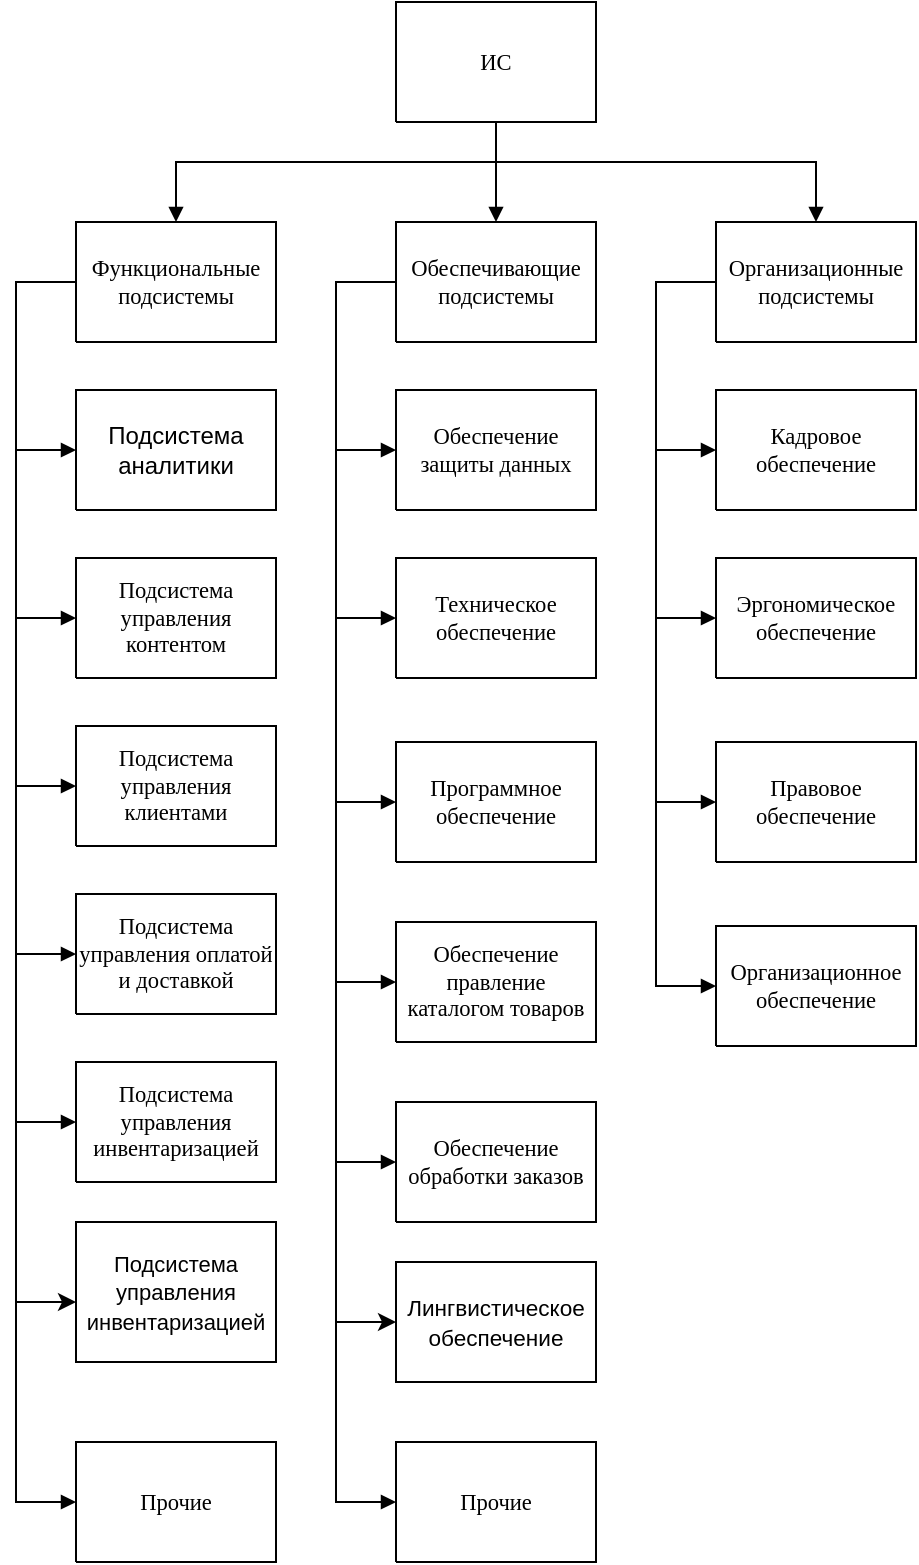 <mxfile version="21.0.6" type="github"><diagram name="Страница-1" id="Xyw4QONbzIrbsGCiOnHV"><mxGraphModel dx="835" dy="481" grid="1" gridSize="10" guides="1" tooltips="1" connect="1" arrows="1" fold="1" page="1" pageScale="1" pageWidth="827" pageHeight="1169" math="0" shadow="0"><root><mxCell id="0"/><mxCell id="1" parent="0"/><UserObject label="&lt;div style=&quot;font-size: 1px&quot;&gt;&lt;font style=&quot;font-size:11.29px;font-family:Calibri;color:#000000;direction:ltr;letter-spacing:0px;line-height:120%;opacity:1&quot;&gt;ИС&lt;br/&gt;&lt;/font&gt;&lt;/div&gt;" tags="Блок-схема" id="jidjJ0nXXrypbSyFkp_h-1"><mxCell style="verticalAlign=middle;align=center;vsdxID=1;fillColor=#ffffff;gradientColor=none;shape=stencil(nZBLDoAgDERP0z3SIyjew0SURgSD+Lu9kMZoXLhwN9O+tukAlrNpJg1SzDH4QW/URgNYgZTkjA4UkwJUgGXng+6DX1zLfmoymdXo17xh5zmRJ6Q42BWCfc2oJfdAr+Yv+AP9Cb7OJ3H/2JG1HNGz/84klThPVCc=);strokeColor=#000000;spacingTop=-1;spacingBottom=-1;spacingLeft=-1;spacingRight=-1;points=[[0,0.5,0],[1,0.5,0],[0.5,1,0],[0.5,0,0]];labelBackgroundColor=none;rounded=0;html=1;whiteSpace=wrap;" parent="1" vertex="1"><mxGeometry x="300" y="200" width="100" height="60" as="geometry"/></mxCell></UserObject><UserObject label="&lt;div style=&quot;font-size: 1px&quot;&gt;&lt;font style=&quot;font-size:11.29px;font-family:Calibri;color:#000000;direction:ltr;letter-spacing:0px;line-height:120%;opacity:1&quot;&gt;Функциональные подсистемы&lt;br/&gt;&lt;/font&gt;&lt;/div&gt;" tags="Блок-схема" id="jidjJ0nXXrypbSyFkp_h-2"><mxCell style="verticalAlign=middle;align=center;vsdxID=2;fillColor=#ffffff;gradientColor=none;shape=stencil(nZBLDoAgDERP0z3SIyjew0SURgSD+Lu9kMZoXLhwN9O+tukAlrNpJg1SzDH4QW/URgNYgZTkjA4UkwJUgGXng+6DX1zLfmoymdXo17xh5zmRJ6Q42BWCfc2oJfdAr+Yv+AP9Cb7OJ3H/2JG1HNGz/84klThPVCc=);strokeColor=#000000;spacingTop=-1;spacingBottom=-1;spacingLeft=-1;spacingRight=-1;points=[[0,0.5,0],[1,0.5,0],[0.5,1,0],[0.5,0,0]];labelBackgroundColor=none;rounded=0;html=1;whiteSpace=wrap;" parent="1" vertex="1"><mxGeometry x="140" y="310" width="100" height="60" as="geometry"/></mxCell></UserObject><UserObject label="&lt;div style=&quot;&quot;&gt;Подсистема аналитики&lt;br&gt;&lt;/div&gt;" tags="Блок-схема" id="jidjJ0nXXrypbSyFkp_h-3"><mxCell style="verticalAlign=middle;align=center;vsdxID=3;fillColor=#ffffff;gradientColor=none;shape=stencil(nZBLDoAgDERP0z3SIyjew0SURgSD+Lu9kMZoXLhwN9O+tukAlrNpJg1SzDH4QW/URgNYgZTkjA4UkwJUgGXng+6DX1zLfmoymdXo17xh5zmRJ6Q42BWCfc2oJfdAr+Yv+AP9Cb7OJ3H/2JG1HNGz/84klThPVCc=);strokeColor=#000000;spacingTop=-1;spacingBottom=-1;spacingLeft=-1;spacingRight=-1;points=[[0,0.5,0],[1,0.5,0],[0.5,1,0],[0.5,0,0]];labelBackgroundColor=none;rounded=0;html=1;whiteSpace=wrap;" parent="1" vertex="1"><mxGeometry x="140" y="394" width="100" height="60" as="geometry"/></mxCell></UserObject><UserObject label="&lt;div style=&quot;font-size: 1px&quot;&gt;&lt;font style=&quot;font-size:11.29px;font-family:Calibri;color:#000000;direction:ltr;letter-spacing:0px;line-height:120%;opacity:1&quot;&gt;Подсистема управления контентом&lt;br&gt;&lt;/font&gt;&lt;/div&gt;" tags="Блок-схема" id="jidjJ0nXXrypbSyFkp_h-4"><mxCell style="verticalAlign=middle;align=center;vsdxID=4;fillColor=#ffffff;gradientColor=none;shape=stencil(nZBLDoAgDERP0z3SIyjew0SURgSD+Lu9kMZoXLhwN9O+tukAlrNpJg1SzDH4QW/URgNYgZTkjA4UkwJUgGXng+6DX1zLfmoymdXo17xh5zmRJ6Q42BWCfc2oJfdAr+Yv+AP9Cb7OJ3H/2JG1HNGz/84klThPVCc=);strokeColor=#000000;spacingTop=-1;spacingBottom=-1;spacingLeft=-1;spacingRight=-1;points=[[0,0.5,0],[1,0.5,0],[0.5,1,0],[0.5,0,0]];labelBackgroundColor=none;rounded=0;html=1;whiteSpace=wrap;" parent="1" vertex="1"><mxGeometry x="140" y="478" width="100" height="60" as="geometry"/></mxCell></UserObject><UserObject label="&lt;div style=&quot;font-size: 1px&quot;&gt;&lt;font style=&quot;font-size:11.29px;font-family:Calibri;color:#000000;direction:ltr;letter-spacing:0px;line-height:120%;opacity:1&quot;&gt;Подсистема управления клиентами&lt;br&gt;&lt;/font&gt;&lt;/div&gt;" tags="Блок-схема" id="jidjJ0nXXrypbSyFkp_h-5"><mxCell style="verticalAlign=middle;align=center;vsdxID=5;fillColor=#ffffff;gradientColor=none;shape=stencil(nZBLDoAgDERP0z3SIyjew0SURgSD+Lu9kMZoXLhwN9O+tukAlrNpJg1SzDH4QW/URgNYgZTkjA4UkwJUgGXng+6DX1zLfmoymdXo17xh5zmRJ6Q42BWCfc2oJfdAr+Yv+AP9Cb7OJ3H/2JG1HNGz/84klThPVCc=);strokeColor=#000000;spacingTop=-1;spacingBottom=-1;spacingLeft=-1;spacingRight=-1;points=[[0,0.5,0],[1,0.5,0],[0.5,1,0],[0.5,0,0]];labelBackgroundColor=none;rounded=0;html=1;whiteSpace=wrap;" parent="1" vertex="1"><mxGeometry x="140" y="562" width="100" height="60" as="geometry"/></mxCell></UserObject><UserObject label="&lt;div style=&quot;font-size: 1px&quot;&gt;&lt;font style=&quot;font-size:11.29px;font-family:Calibri;color:#000000;direction:ltr;letter-spacing:0px;line-height:120%;opacity:1&quot;&gt;Подсистема управления оплатой и доставкой&lt;br&gt;&lt;/font&gt;&lt;/div&gt;" tags="Блок-схема" id="jidjJ0nXXrypbSyFkp_h-6"><mxCell style="verticalAlign=middle;align=center;vsdxID=6;fillColor=#ffffff;gradientColor=none;shape=stencil(nZBLDoAgDERP0z3SIyjew0SURgSD+Lu9kMZoXLhwN9O+tukAlrNpJg1SzDH4QW/URgNYgZTkjA4UkwJUgGXng+6DX1zLfmoymdXo17xh5zmRJ6Q42BWCfc2oJfdAr+Yv+AP9Cb7OJ3H/2JG1HNGz/84klThPVCc=);strokeColor=#000000;spacingTop=-1;spacingBottom=-1;spacingLeft=-1;spacingRight=-1;points=[[0,0.5,0],[1,0.5,0],[0.5,1,0],[0.5,0,0]];labelBackgroundColor=none;rounded=0;html=1;whiteSpace=wrap;" parent="1" vertex="1"><mxGeometry x="140" y="646" width="100" height="60" as="geometry"/></mxCell></UserObject><UserObject label="&lt;div style=&quot;font-size: 1px&quot;&gt;&lt;font style=&quot;font-size:11.29px;font-family:Calibri;color:#000000;direction:ltr;letter-spacing:0px;line-height:120%;opacity:1&quot;&gt;Подсистема управления инвентаризацией&lt;br&gt;&lt;/font&gt;&lt;/div&gt;" tags="Блок-схема" id="jidjJ0nXXrypbSyFkp_h-7"><mxCell style="verticalAlign=middle;align=center;vsdxID=7;fillColor=#ffffff;gradientColor=none;shape=stencil(nZBLDoAgDERP0z3SIyjew0SURgSD+Lu9kMZoXLhwN9O+tukAlrNpJg1SzDH4QW/URgNYgZTkjA4UkwJUgGXng+6DX1zLfmoymdXo17xh5zmRJ6Q42BWCfc2oJfdAr+Yv+AP9Cb7OJ3H/2JG1HNGz/84klThPVCc=);strokeColor=#000000;spacingTop=-1;spacingBottom=-1;spacingLeft=-1;spacingRight=-1;points=[[0,0.5,0],[1,0.5,0],[0.5,1,0],[0.5,0,0]];labelBackgroundColor=none;rounded=0;html=1;whiteSpace=wrap;" parent="1" vertex="1"><mxGeometry x="140" y="730" width="100" height="60" as="geometry"/></mxCell></UserObject><UserObject label="&lt;div style=&quot;font-size: 1px&quot;&gt;&lt;font style=&quot;font-size:11.29px;font-family:Calibri;color:#000000;direction:ltr;letter-spacing:0px;line-height:120%;opacity:1&quot;&gt;Прочие&lt;br/&gt;&lt;/font&gt;&lt;/div&gt;" tags="Блок-схема" id="jidjJ0nXXrypbSyFkp_h-8"><mxCell style="verticalAlign=middle;align=center;vsdxID=8;fillColor=#ffffff;gradientColor=none;shape=stencil(nZBLDoAgDERP0z3SIyjew0SURgSD+Lu9kMZoXLhwN9O+tukAlrNpJg1SzDH4QW/URgNYgZTkjA4UkwJUgGXng+6DX1zLfmoymdXo17xh5zmRJ6Q42BWCfc2oJfdAr+Yv+AP9Cb7OJ3H/2JG1HNGz/84klThPVCc=);strokeColor=#000000;spacingTop=-1;spacingBottom=-1;spacingLeft=-1;spacingRight=-1;points=[[0,0.5,0],[1,0.5,0],[0.5,1,0],[0.5,0,0]];labelBackgroundColor=none;rounded=0;html=1;whiteSpace=wrap;" parent="1" vertex="1"><mxGeometry x="140" y="920" width="100" height="60" as="geometry"/></mxCell></UserObject><UserObject label="&lt;div style=&quot;font-size: 1px&quot;&gt;&lt;font style=&quot;font-size:11.29px;font-family:Calibri;color:#000000;direction:ltr;letter-spacing:0px;line-height:120%;opacity:1&quot;&gt;Обеспечивающие подсистемы&lt;br/&gt;&lt;/font&gt;&lt;/div&gt;" tags="Блок-схема" id="jidjJ0nXXrypbSyFkp_h-9"><mxCell style="verticalAlign=middle;align=center;vsdxID=9;fillColor=#ffffff;gradientColor=none;shape=stencil(nZBLDoAgDERP0z3SIyjew0SURgSD+Lu9kMZoXLhwN9O+tukAlrNpJg1SzDH4QW/URgNYgZTkjA4UkwJUgGXng+6DX1zLfmoymdXo17xh5zmRJ6Q42BWCfc2oJfdAr+Yv+AP9Cb7OJ3H/2JG1HNGz/84klThPVCc=);strokeColor=#000000;spacingTop=-1;spacingBottom=-1;spacingLeft=-1;spacingRight=-1;points=[[0,0.5,0],[1,0.5,0],[0.5,1,0],[0.5,0,0]];labelBackgroundColor=none;rounded=0;html=1;whiteSpace=wrap;" parent="1" vertex="1"><mxGeometry x="300" y="310" width="100" height="60" as="geometry"/></mxCell></UserObject><UserObject label="&lt;div style=&quot;font-size: 1px&quot;&gt;&lt;font style=&quot;font-size:11.29px;font-family:Calibri;color:#000000;direction:ltr;letter-spacing:0px;line-height:120%;opacity:1&quot;&gt;Обеспечение защиты данных&lt;br&gt;&lt;/font&gt;&lt;/div&gt;" tags="Блок-схема" id="jidjJ0nXXrypbSyFkp_h-10"><mxCell style="verticalAlign=middle;align=center;vsdxID=10;fillColor=#ffffff;gradientColor=none;shape=stencil(nZBLDoAgDERP0z3SIyjew0SURgSD+Lu9kMZoXLhwN9O+tukAlrNpJg1SzDH4QW/URgNYgZTkjA4UkwJUgGXng+6DX1zLfmoymdXo17xh5zmRJ6Q42BWCfc2oJfdAr+Yv+AP9Cb7OJ3H/2JG1HNGz/84klThPVCc=);strokeColor=#000000;spacingTop=-1;spacingBottom=-1;spacingLeft=-1;spacingRight=-1;points=[[0,0.5,0],[1,0.5,0],[0.5,1,0],[0.5,0,0]];labelBackgroundColor=none;rounded=0;html=1;whiteSpace=wrap;" parent="1" vertex="1"><mxGeometry x="300" y="394" width="100" height="60" as="geometry"/></mxCell></UserObject><UserObject label="&lt;div style=&quot;font-size: 1px&quot;&gt;&lt;font style=&quot;font-size:11.29px;font-family:Calibri;color:#000000;direction:ltr;letter-spacing:0px;line-height:120%;opacity:1&quot;&gt;Техническое обеспечение&lt;br/&gt;&lt;/font&gt;&lt;/div&gt;" tags="Блок-схема" id="jidjJ0nXXrypbSyFkp_h-11"><mxCell style="verticalAlign=middle;align=center;vsdxID=11;fillColor=#ffffff;gradientColor=none;shape=stencil(nZBLDoAgDERP0z3SIyjew0SURgSD+Lu9kMZoXLhwN9O+tukAlrNpJg1SzDH4QW/URgNYgZTkjA4UkwJUgGXng+6DX1zLfmoymdXo17xh5zmRJ6Q42BWCfc2oJfdAr+Yv+AP9Cb7OJ3H/2JG1HNGz/84klThPVCc=);strokeColor=#000000;spacingTop=-1;spacingBottom=-1;spacingLeft=-1;spacingRight=-1;points=[[0,0.5,0],[1,0.5,0],[0.5,1,0],[0.5,0,0]];labelBackgroundColor=none;rounded=0;html=1;whiteSpace=wrap;" parent="1" vertex="1"><mxGeometry x="300" y="478" width="100" height="60" as="geometry"/></mxCell></UserObject><UserObject label="&lt;div style=&quot;font-size: 1px&quot;&gt;&lt;font style=&quot;font-size:11.29px;font-family:Calibri;color:#000000;direction:ltr;letter-spacing:0px;line-height:120%;opacity:1&quot;&gt;Программное обеспечение&lt;br/&gt;&lt;/font&gt;&lt;/div&gt;" tags="Блок-схема" id="jidjJ0nXXrypbSyFkp_h-12"><mxCell style="verticalAlign=middle;align=center;vsdxID=12;fillColor=#ffffff;gradientColor=none;shape=stencil(nZBLDoAgDERP0z3SIyjew0SURgSD+Lu9kMZoXLhwN9O+tukAlrNpJg1SzDH4QW/URgNYgZTkjA4UkwJUgGXng+6DX1zLfmoymdXo17xh5zmRJ6Q42BWCfc2oJfdAr+Yv+AP9Cb7OJ3H/2JG1HNGz/84klThPVCc=);strokeColor=#000000;spacingTop=-1;spacingBottom=-1;spacingLeft=-1;spacingRight=-1;points=[[0,0.5,0],[1,0.5,0],[0.5,1,0],[0.5,0,0]];labelBackgroundColor=none;rounded=0;html=1;whiteSpace=wrap;" parent="1" vertex="1"><mxGeometry x="300" y="570" width="100" height="60" as="geometry"/></mxCell></UserObject><UserObject label="&lt;div style=&quot;font-size: 1px&quot;&gt;&lt;font style=&quot;font-size:11.29px;font-family:Calibri;color:#000000;direction:ltr;letter-spacing:0px;line-height:120%;opacity:1&quot;&gt;Обеспечение правление каталогом товаров&lt;br&gt;&lt;/font&gt;&lt;/div&gt;" tags="Блок-схема" id="jidjJ0nXXrypbSyFkp_h-13"><mxCell style="verticalAlign=middle;align=center;vsdxID=13;fillColor=#ffffff;gradientColor=none;shape=stencil(nZBLDoAgDERP0z3SIyjew0SURgSD+Lu9kMZoXLhwN9O+tukAlrNpJg1SzDH4QW/URgNYgZTkjA4UkwJUgGXng+6DX1zLfmoymdXo17xh5zmRJ6Q42BWCfc2oJfdAr+Yv+AP9Cb7OJ3H/2JG1HNGz/84klThPVCc=);strokeColor=#000000;spacingTop=-1;spacingBottom=-1;spacingLeft=-1;spacingRight=-1;points=[[0,0.5,0],[1,0.5,0],[0.5,1,0],[0.5,0,0]];labelBackgroundColor=none;rounded=0;html=1;whiteSpace=wrap;" parent="1" vertex="1"><mxGeometry x="300" y="660" width="100" height="60" as="geometry"/></mxCell></UserObject><UserObject label="&lt;div style=&quot;font-size: 1px&quot;&gt;&lt;font style=&quot;font-size:11.29px;font-family:Calibri;color:#000000;direction:ltr;letter-spacing:0px;line-height:120%;opacity:1&quot;&gt;Обеспечение обработки заказов&lt;br&gt;&lt;/font&gt;&lt;/div&gt;" tags="Блок-схема" id="jidjJ0nXXrypbSyFkp_h-14"><mxCell style="verticalAlign=middle;align=center;vsdxID=14;fillColor=#ffffff;gradientColor=none;shape=stencil(nZBLDoAgDERP0z3SIyjew0SURgSD+Lu9kMZoXLhwN9O+tukAlrNpJg1SzDH4QW/URgNYgZTkjA4UkwJUgGXng+6DX1zLfmoymdXo17xh5zmRJ6Q42BWCfc2oJfdAr+Yv+AP9Cb7OJ3H/2JG1HNGz/84klThPVCc=);strokeColor=#000000;spacingTop=-1;spacingBottom=-1;spacingLeft=-1;spacingRight=-1;points=[[0,0.5,0],[1,0.5,0],[0.5,1,0],[0.5,0,0]];labelBackgroundColor=none;rounded=0;html=1;whiteSpace=wrap;" parent="1" vertex="1"><mxGeometry x="300" y="750" width="100" height="60" as="geometry"/></mxCell></UserObject><UserObject label="&lt;div style=&quot;font-size: 1px&quot;&gt;&lt;font style=&quot;font-size:11.29px;font-family:Calibri;color:#000000;direction:ltr;letter-spacing:0px;line-height:120%;opacity:1&quot;&gt;Прочие&lt;br/&gt;&lt;/font&gt;&lt;/div&gt;" tags="Блок-схема" id="jidjJ0nXXrypbSyFkp_h-15"><mxCell style="verticalAlign=middle;align=center;vsdxID=15;fillColor=#ffffff;gradientColor=none;shape=stencil(nZBLDoAgDERP0z3SIyjew0SURgSD+Lu9kMZoXLhwN9O+tukAlrNpJg1SzDH4QW/URgNYgZTkjA4UkwJUgGXng+6DX1zLfmoymdXo17xh5zmRJ6Q42BWCfc2oJfdAr+Yv+AP9Cb7OJ3H/2JG1HNGz/84klThPVCc=);strokeColor=#000000;spacingTop=-1;spacingBottom=-1;spacingLeft=-1;spacingRight=-1;points=[[0,0.5,0],[1,0.5,0],[0.5,1,0],[0.5,0,0]];labelBackgroundColor=none;rounded=0;html=1;whiteSpace=wrap;" parent="1" vertex="1"><mxGeometry x="300" y="920" width="100" height="60" as="geometry"/></mxCell></UserObject><UserObject label="&lt;div style=&quot;font-size: 1px&quot;&gt;&lt;font style=&quot;font-size:11.29px;font-family:Calibri;color:#000000;direction:ltr;letter-spacing:0px;line-height:120%;opacity:1&quot;&gt;Организационные подсистемы&lt;br/&gt;&lt;/font&gt;&lt;/div&gt;" tags="Блок-схема" id="jidjJ0nXXrypbSyFkp_h-16"><mxCell style="verticalAlign=middle;align=center;vsdxID=16;fillColor=#ffffff;gradientColor=none;shape=stencil(nZBLDoAgDERP0z3SIyjew0SURgSD+Lu9kMZoXLhwN9O+tukAlrNpJg1SzDH4QW/URgNYgZTkjA4UkwJUgGXng+6DX1zLfmoymdXo17xh5zmRJ6Q42BWCfc2oJfdAr+Yv+AP9Cb7OJ3H/2JG1HNGz/84klThPVCc=);strokeColor=#000000;spacingTop=-1;spacingBottom=-1;spacingLeft=-1;spacingRight=-1;points=[[0,0.5,0],[1,0.5,0],[0.5,1,0],[0.5,0,0]];labelBackgroundColor=none;rounded=0;html=1;whiteSpace=wrap;" parent="1" vertex="1"><mxGeometry x="460" y="310" width="100" height="60" as="geometry"/></mxCell></UserObject><UserObject label="&lt;div style=&quot;font-size: 1px&quot;&gt;&lt;font style=&quot;font-size:11.29px;font-family:Calibri;color:#000000;direction:ltr;letter-spacing:0px;line-height:120%;opacity:1&quot;&gt;Кадровое обеспечение&lt;br/&gt;&lt;/font&gt;&lt;/div&gt;" tags="Блок-схема" id="jidjJ0nXXrypbSyFkp_h-17"><mxCell style="verticalAlign=middle;align=center;vsdxID=17;fillColor=#ffffff;gradientColor=none;shape=stencil(nZBLDoAgDERP0z3SIyjew0SURgSD+Lu9kMZoXLhwN9O+tukAlrNpJg1SzDH4QW/URgNYgZTkjA4UkwJUgGXng+6DX1zLfmoymdXo17xh5zmRJ6Q42BWCfc2oJfdAr+Yv+AP9Cb7OJ3H/2JG1HNGz/84klThPVCc=);strokeColor=#000000;spacingTop=-1;spacingBottom=-1;spacingLeft=-1;spacingRight=-1;points=[[0,0.5,0],[1,0.5,0],[0.5,1,0],[0.5,0,0]];labelBackgroundColor=none;rounded=0;html=1;whiteSpace=wrap;" parent="1" vertex="1"><mxGeometry x="460" y="394" width="100" height="60" as="geometry"/></mxCell></UserObject><UserObject label="&lt;div style=&quot;font-size: 1px&quot;&gt;&lt;font style=&quot;font-size:11.29px;font-family:Calibri;color:#000000;direction:ltr;letter-spacing:0px;line-height:120%;opacity:1&quot;&gt;Эргономическое обеспечение&lt;br/&gt;&lt;/font&gt;&lt;/div&gt;" tags="Блок-схема" id="jidjJ0nXXrypbSyFkp_h-18"><mxCell style="verticalAlign=middle;align=center;vsdxID=18;fillColor=#ffffff;gradientColor=none;shape=stencil(nZBLDoAgDERP0z3SIyjew0SURgSD+Lu9kMZoXLhwN9O+tukAlrNpJg1SzDH4QW/URgNYgZTkjA4UkwJUgGXng+6DX1zLfmoymdXo17xh5zmRJ6Q42BWCfc2oJfdAr+Yv+AP9Cb7OJ3H/2JG1HNGz/84klThPVCc=);strokeColor=#000000;spacingTop=-1;spacingBottom=-1;spacingLeft=-1;spacingRight=-1;points=[[0,0.5,0],[1,0.5,0],[0.5,1,0],[0.5,0,0]];labelBackgroundColor=none;rounded=0;html=1;whiteSpace=wrap;" parent="1" vertex="1"><mxGeometry x="460" y="478" width="100" height="60" as="geometry"/></mxCell></UserObject><UserObject label="&lt;div style=&quot;font-size: 1px&quot;&gt;&lt;font style=&quot;font-size:11.29px;font-family:Calibri;color:#000000;direction:ltr;letter-spacing:0px;line-height:120%;opacity:1&quot;&gt;Правовое обеспечение&lt;br/&gt;&lt;/font&gt;&lt;/div&gt;" tags="Блок-схема" id="jidjJ0nXXrypbSyFkp_h-19"><mxCell style="verticalAlign=middle;align=center;vsdxID=19;fillColor=#ffffff;gradientColor=none;shape=stencil(nZBLDoAgDERP0z3SIyjew0SURgSD+Lu9kMZoXLhwN9O+tukAlrNpJg1SzDH4QW/URgNYgZTkjA4UkwJUgGXng+6DX1zLfmoymdXo17xh5zmRJ6Q42BWCfc2oJfdAr+Yv+AP9Cb7OJ3H/2JG1HNGz/84klThPVCc=);strokeColor=#000000;spacingTop=-1;spacingBottom=-1;spacingLeft=-1;spacingRight=-1;points=[[0,0.5,0],[1,0.5,0],[0.5,1,0],[0.5,0,0]];labelBackgroundColor=none;rounded=0;html=1;whiteSpace=wrap;" parent="1" vertex="1"><mxGeometry x="460" y="570" width="100" height="60" as="geometry"/></mxCell></UserObject><UserObject label="&lt;div style=&quot;font-size: 1px&quot;&gt;&lt;font style=&quot;font-size:11.29px;font-family:Calibri;color:#000000;direction:ltr;letter-spacing:0px;line-height:120%;opacity:1&quot;&gt;Организационное обеспечение&lt;br/&gt;&lt;/font&gt;&lt;/div&gt;" tags="Блок-схема" id="jidjJ0nXXrypbSyFkp_h-20"><mxCell style="verticalAlign=middle;align=center;vsdxID=20;fillColor=#ffffff;gradientColor=none;shape=stencil(nZBLDoAgDERP0z3SIyjew0SURgSD+Lu9kMZoXLhwN9O+tukAlrNpJg1SzDH4QW/URgNYgZTkjA4UkwJUgGXng+6DX1zLfmoymdXo17xh5zmRJ6Q42BWCfc2oJfdAr+Yv+AP9Cb7OJ3H/2JG1HNGz/84klThPVCc=);strokeColor=#000000;spacingTop=-1;spacingBottom=-1;spacingLeft=-1;spacingRight=-1;points=[[0,0.5,0],[1,0.5,0],[0.5,1,0],[0.5,0,0]];labelBackgroundColor=none;rounded=0;html=1;whiteSpace=wrap;" parent="1" vertex="1"><mxGeometry x="460" y="662" width="100" height="60" as="geometry"/></mxCell></UserObject><UserObject label="" tags="Соединительная_линия" id="jidjJ0nXXrypbSyFkp_h-21"><mxCell style="vsdxID=39;edgeStyle=none;startArrow=none;endArrow=block;startSize=5;endSize=5;strokeColor=#000000;spacingTop=0;spacingBottom=0;spacingLeft=0;spacingRight=0;verticalAlign=middle;html=1;labelBackgroundColor=#ffffff;rounded=0;exitX=0;exitY=0.5;exitDx=0;exitDy=0;exitPerimeter=0;entryX=0;entryY=0.5;entryDx=0;entryDy=0;entryPerimeter=0;" parent="1" source="jidjJ0nXXrypbSyFkp_h-16" target="jidjJ0nXXrypbSyFkp_h-20" edge="1"><mxGeometry relative="1" as="geometry"><mxPoint x="10" as="offset"/><Array as="points"><mxPoint x="430" y="340"/><mxPoint x="430" y="692"/></Array></mxGeometry></mxCell></UserObject><UserObject label="" tags="Соединительная_линия" id="jidjJ0nXXrypbSyFkp_h-22"><mxCell style="vsdxID=38;edgeStyle=none;startArrow=none;endArrow=block;startSize=5;endSize=5;strokeColor=#000000;spacingTop=0;spacingBottom=0;spacingLeft=0;spacingRight=0;verticalAlign=middle;html=1;labelBackgroundColor=#ffffff;rounded=0;exitX=0;exitY=0.5;exitDx=0;exitDy=0;exitPerimeter=0;entryX=0;entryY=0.5;entryDx=0;entryDy=0;entryPerimeter=0;" parent="1" source="jidjJ0nXXrypbSyFkp_h-16" target="jidjJ0nXXrypbSyFkp_h-19" edge="1"><mxGeometry relative="1" as="geometry"><mxPoint x="10" as="offset"/><Array as="points"><mxPoint x="430" y="340"/><mxPoint x="430" y="600"/></Array></mxGeometry></mxCell></UserObject><UserObject label="" tags="Соединительная_линия" id="jidjJ0nXXrypbSyFkp_h-23"><mxCell style="vsdxID=37;edgeStyle=none;startArrow=none;endArrow=block;startSize=5;endSize=5;strokeColor=#000000;spacingTop=0;spacingBottom=0;spacingLeft=0;spacingRight=0;verticalAlign=middle;html=1;labelBackgroundColor=#ffffff;rounded=0;exitX=0;exitY=0.5;exitDx=0;exitDy=0;exitPerimeter=0;entryX=0;entryY=0.5;entryDx=0;entryDy=0;entryPerimeter=0;" parent="1" source="jidjJ0nXXrypbSyFkp_h-16" target="jidjJ0nXXrypbSyFkp_h-18" edge="1"><mxGeometry relative="1" as="geometry"><mxPoint x="10" as="offset"/><Array as="points"><mxPoint x="430" y="340"/><mxPoint x="430" y="508"/></Array></mxGeometry></mxCell></UserObject><UserObject label="" tags="Соединительная_линия" id="jidjJ0nXXrypbSyFkp_h-24"><mxCell style="vsdxID=36;edgeStyle=none;startArrow=none;endArrow=block;startSize=5;endSize=5;strokeColor=#000000;spacingTop=0;spacingBottom=0;spacingLeft=0;spacingRight=0;verticalAlign=middle;html=1;labelBackgroundColor=#ffffff;rounded=0;exitX=0;exitY=0.5;exitDx=0;exitDy=0;exitPerimeter=0;entryX=0;entryY=0.5;entryDx=0;entryDy=0;entryPerimeter=0;" parent="1" source="jidjJ0nXXrypbSyFkp_h-16" target="jidjJ0nXXrypbSyFkp_h-17" edge="1"><mxGeometry relative="1" as="geometry"><mxPoint x="10" as="offset"/><Array as="points"><mxPoint x="430" y="340"/><mxPoint x="430" y="424"/></Array></mxGeometry></mxCell></UserObject><UserObject label="" tags="Соединительная_линия" id="jidjJ0nXXrypbSyFkp_h-25"><mxCell style="vsdxID=35;edgeStyle=none;startArrow=none;endArrow=block;startSize=5;endSize=5;strokeColor=#000000;spacingTop=0;spacingBottom=0;spacingLeft=0;spacingRight=0;verticalAlign=middle;html=1;labelBackgroundColor=#ffffff;rounded=0;exitX=0;exitY=0.5;exitDx=0;exitDy=0;exitPerimeter=0;entryX=0;entryY=0.5;entryDx=0;entryDy=0;entryPerimeter=0;" parent="1" source="jidjJ0nXXrypbSyFkp_h-9" target="jidjJ0nXXrypbSyFkp_h-15" edge="1"><mxGeometry relative="1" as="geometry"><mxPoint x="10" as="offset"/><Array as="points"><mxPoint x="270" y="340"/><mxPoint x="270" y="950"/></Array></mxGeometry></mxCell></UserObject><UserObject label="" tags="Соединительная_линия" id="jidjJ0nXXrypbSyFkp_h-26"><mxCell style="vsdxID=34;edgeStyle=none;startArrow=none;endArrow=block;startSize=5;endSize=5;strokeColor=#000000;spacingTop=0;spacingBottom=0;spacingLeft=0;spacingRight=0;verticalAlign=middle;html=1;labelBackgroundColor=#ffffff;rounded=0;exitX=0;exitY=0.5;exitDx=0;exitDy=0;exitPerimeter=0;entryX=0;entryY=0.5;entryDx=0;entryDy=0;entryPerimeter=0;" parent="1" source="jidjJ0nXXrypbSyFkp_h-9" target="jidjJ0nXXrypbSyFkp_h-14" edge="1"><mxGeometry relative="1" as="geometry"><mxPoint x="10" as="offset"/><Array as="points"><mxPoint x="270" y="340"/><mxPoint x="270" y="780"/></Array></mxGeometry></mxCell></UserObject><UserObject label="" tags="Соединительная_линия" id="jidjJ0nXXrypbSyFkp_h-27"><mxCell style="vsdxID=33;edgeStyle=none;startArrow=none;endArrow=block;startSize=5;endSize=5;strokeColor=#000000;spacingTop=0;spacingBottom=0;spacingLeft=0;spacingRight=0;verticalAlign=middle;html=1;labelBackgroundColor=#ffffff;rounded=0;exitX=0;exitY=0.5;exitDx=0;exitDy=0;exitPerimeter=0;entryX=0;entryY=0.5;entryDx=0;entryDy=0;entryPerimeter=0;" parent="1" source="jidjJ0nXXrypbSyFkp_h-9" target="jidjJ0nXXrypbSyFkp_h-13" edge="1"><mxGeometry relative="1" as="geometry"><mxPoint x="10" as="offset"/><Array as="points"><mxPoint x="270" y="340"/><mxPoint x="270" y="690"/></Array></mxGeometry></mxCell></UserObject><UserObject label="" tags="Соединительная_линия" id="jidjJ0nXXrypbSyFkp_h-28"><mxCell style="vsdxID=32;edgeStyle=none;startArrow=none;endArrow=block;startSize=5;endSize=5;strokeColor=#000000;spacingTop=0;spacingBottom=0;spacingLeft=0;spacingRight=0;verticalAlign=middle;html=1;labelBackgroundColor=#ffffff;rounded=0;exitX=0;exitY=0.5;exitDx=0;exitDy=0;exitPerimeter=0;entryX=0;entryY=0.5;entryDx=0;entryDy=0;entryPerimeter=0;" parent="1" source="jidjJ0nXXrypbSyFkp_h-9" target="jidjJ0nXXrypbSyFkp_h-12" edge="1"><mxGeometry relative="1" as="geometry"><mxPoint x="10" as="offset"/><Array as="points"><mxPoint x="270" y="340"/><mxPoint x="270" y="600"/></Array></mxGeometry></mxCell></UserObject><UserObject label="" tags="Соединительная_линия" id="jidjJ0nXXrypbSyFkp_h-29"><mxCell style="vsdxID=31;edgeStyle=none;startArrow=none;endArrow=block;startSize=5;endSize=5;strokeColor=#000000;spacingTop=0;spacingBottom=0;spacingLeft=0;spacingRight=0;verticalAlign=middle;html=1;labelBackgroundColor=#ffffff;rounded=0;exitX=0;exitY=0.5;exitDx=0;exitDy=0;exitPerimeter=0;entryX=0;entryY=0.5;entryDx=0;entryDy=0;entryPerimeter=0;" parent="1" source="jidjJ0nXXrypbSyFkp_h-9" target="jidjJ0nXXrypbSyFkp_h-11" edge="1"><mxGeometry relative="1" as="geometry"><mxPoint x="10" as="offset"/><Array as="points"><mxPoint x="270" y="340"/><mxPoint x="270" y="508"/></Array></mxGeometry></mxCell></UserObject><UserObject label="" tags="Соединительная_линия" id="jidjJ0nXXrypbSyFkp_h-30"><mxCell style="vsdxID=30;edgeStyle=none;startArrow=none;endArrow=block;startSize=5;endSize=5;strokeColor=#000000;spacingTop=0;spacingBottom=0;spacingLeft=0;spacingRight=0;verticalAlign=middle;html=1;labelBackgroundColor=#ffffff;rounded=0;exitX=0;exitY=0.5;exitDx=0;exitDy=0;exitPerimeter=0;entryX=0;entryY=0.5;entryDx=0;entryDy=0;entryPerimeter=0;" parent="1" source="jidjJ0nXXrypbSyFkp_h-9" target="jidjJ0nXXrypbSyFkp_h-10" edge="1"><mxGeometry relative="1" as="geometry"><mxPoint x="10" as="offset"/><Array as="points"><mxPoint x="270" y="340"/><mxPoint x="270" y="424"/></Array></mxGeometry></mxCell></UserObject><UserObject label="" tags="Соединительная_линия" id="jidjJ0nXXrypbSyFkp_h-31"><mxCell style="vsdxID=29;edgeStyle=none;startArrow=none;endArrow=block;startSize=5;endSize=5;strokeColor=#000000;spacingTop=0;spacingBottom=0;spacingLeft=0;spacingRight=0;verticalAlign=middle;html=1;labelBackgroundColor=#ffffff;rounded=0;exitX=0;exitY=0.5;exitDx=0;exitDy=0;exitPerimeter=0;entryX=0;entryY=0.5;entryDx=0;entryDy=0;entryPerimeter=0;" parent="1" source="jidjJ0nXXrypbSyFkp_h-2" target="jidjJ0nXXrypbSyFkp_h-7" edge="1"><mxGeometry relative="1" as="geometry"><mxPoint x="10" as="offset"/><Array as="points"><mxPoint x="110" y="340"/><mxPoint x="110" y="760"/></Array></mxGeometry></mxCell></UserObject><UserObject label="" tags="Соединительная_линия" id="jidjJ0nXXrypbSyFkp_h-32"><mxCell style="vsdxID=28;edgeStyle=none;startArrow=none;endArrow=block;startSize=5;endSize=5;strokeColor=#000000;spacingTop=0;spacingBottom=0;spacingLeft=0;spacingRight=0;verticalAlign=middle;html=1;labelBackgroundColor=#ffffff;rounded=0;exitX=0;exitY=0.5;exitDx=0;exitDy=0;exitPerimeter=0;entryX=0;entryY=0.5;entryDx=0;entryDy=0;entryPerimeter=0;" parent="1" source="jidjJ0nXXrypbSyFkp_h-2" target="jidjJ0nXXrypbSyFkp_h-6" edge="1"><mxGeometry relative="1" as="geometry"><mxPoint x="10" as="offset"/><Array as="points"><mxPoint x="110" y="340"/><mxPoint x="110" y="676"/></Array></mxGeometry></mxCell></UserObject><UserObject label="" tags="Соединительная_линия" id="jidjJ0nXXrypbSyFkp_h-33"><mxCell style="vsdxID=27;edgeStyle=none;startArrow=none;endArrow=block;startSize=5;endSize=5;strokeColor=#000000;spacingTop=0;spacingBottom=0;spacingLeft=0;spacingRight=0;verticalAlign=middle;html=1;labelBackgroundColor=#ffffff;rounded=0;exitX=0;exitY=0.5;exitDx=0;exitDy=0;exitPerimeter=0;entryX=0;entryY=0.5;entryDx=0;entryDy=0;entryPerimeter=0;" parent="1" source="jidjJ0nXXrypbSyFkp_h-2" target="jidjJ0nXXrypbSyFkp_h-5" edge="1"><mxGeometry relative="1" as="geometry"><mxPoint x="10" as="offset"/><Array as="points"><mxPoint x="110" y="340"/><mxPoint x="110" y="592"/></Array></mxGeometry></mxCell></UserObject><UserObject label="" tags="Соединительная_линия" id="jidjJ0nXXrypbSyFkp_h-34"><mxCell style="vsdxID=26;edgeStyle=none;startArrow=none;endArrow=block;startSize=5;endSize=5;strokeColor=#000000;spacingTop=0;spacingBottom=0;spacingLeft=0;spacingRight=0;verticalAlign=middle;html=1;labelBackgroundColor=#ffffff;rounded=0;exitX=0;exitY=0.5;exitDx=0;exitDy=0;exitPerimeter=0;entryX=0;entryY=0.5;entryDx=0;entryDy=0;entryPerimeter=0;" parent="1" source="jidjJ0nXXrypbSyFkp_h-2" target="jidjJ0nXXrypbSyFkp_h-4" edge="1"><mxGeometry relative="1" as="geometry"><mxPoint x="10" as="offset"/><Array as="points"><mxPoint x="110" y="340"/><mxPoint x="110" y="508"/></Array></mxGeometry></mxCell></UserObject><UserObject label="" tags="Соединительная_линия" id="jidjJ0nXXrypbSyFkp_h-35"><mxCell style="vsdxID=25;edgeStyle=none;startArrow=none;endArrow=block;startSize=5;endSize=5;strokeColor=#000000;spacingTop=0;spacingBottom=0;spacingLeft=0;spacingRight=0;verticalAlign=middle;html=1;labelBackgroundColor=#ffffff;rounded=0;exitX=0;exitY=0.5;exitDx=0;exitDy=0;exitPerimeter=0;entryX=0;entryY=0.5;entryDx=0;entryDy=0;entryPerimeter=0;" parent="1" source="jidjJ0nXXrypbSyFkp_h-2" target="jidjJ0nXXrypbSyFkp_h-3" edge="1"><mxGeometry relative="1" as="geometry"><mxPoint x="10" as="offset"/><Array as="points"><mxPoint x="110" y="340"/><mxPoint x="110" y="424"/></Array></mxGeometry></mxCell></UserObject><UserObject label="" tags="Соединительная_линия" id="jidjJ0nXXrypbSyFkp_h-36"><mxCell style="vsdxID=21;edgeStyle=none;startArrow=none;endArrow=block;startSize=5;endSize=5;strokeColor=#000000;spacingTop=0;spacingBottom=0;spacingLeft=0;spacingRight=0;verticalAlign=middle;html=1;labelBackgroundColor=#ffffff;rounded=0;exitX=0.5;exitY=1;exitDx=0;exitDy=0;exitPerimeter=0;entryX=0.5;entryY=0;entryDx=0;entryDy=0;entryPerimeter=0;" parent="1" source="jidjJ0nXXrypbSyFkp_h-1" target="jidjJ0nXXrypbSyFkp_h-2" edge="1"><mxGeometry relative="1" as="geometry"><mxPoint as="offset"/><Array as="points"><mxPoint x="350" y="280"/><mxPoint x="190" y="280"/></Array></mxGeometry></mxCell></UserObject><UserObject label="" tags="Соединительная_линия" id="jidjJ0nXXrypbSyFkp_h-37"><mxCell style="vsdxID=22;edgeStyle=none;startArrow=none;endArrow=block;startSize=5;endSize=5;strokeColor=#000000;spacingTop=0;spacingBottom=0;spacingLeft=0;spacingRight=0;verticalAlign=middle;html=1;labelBackgroundColor=#ffffff;rounded=0;exitX=0.5;exitY=1;exitDx=0;exitDy=0;exitPerimeter=0;entryX=0.5;entryY=0;entryDx=0;entryDy=0;entryPerimeter=0;" parent="1" source="jidjJ0nXXrypbSyFkp_h-1" target="jidjJ0nXXrypbSyFkp_h-9" edge="1"><mxGeometry relative="1" as="geometry"><mxPoint x="10" as="offset"/><Array as="points"/></mxGeometry></mxCell></UserObject><UserObject label="" tags="Соединительная_линия" id="jidjJ0nXXrypbSyFkp_h-38"><mxCell style="vsdxID=23;edgeStyle=none;startArrow=none;endArrow=block;startSize=5;endSize=5;strokeColor=#000000;spacingTop=0;spacingBottom=0;spacingLeft=0;spacingRight=0;verticalAlign=middle;html=1;labelBackgroundColor=#ffffff;rounded=0;exitX=0.5;exitY=1;exitDx=0;exitDy=0;exitPerimeter=0;entryX=0.5;entryY=0;entryDx=0;entryDy=0;entryPerimeter=0;" parent="1" source="jidjJ0nXXrypbSyFkp_h-1" target="jidjJ0nXXrypbSyFkp_h-16" edge="1"><mxGeometry relative="1" as="geometry"><mxPoint as="offset"/><Array as="points"><mxPoint x="350" y="280"/><mxPoint x="510" y="280"/></Array></mxGeometry></mxCell></UserObject><UserObject label="" tags="Соединительная_линия" id="jidjJ0nXXrypbSyFkp_h-39"><mxCell style="vsdxID=24;edgeStyle=none;startArrow=none;endArrow=block;startSize=5;endSize=5;strokeColor=#000000;spacingTop=0;spacingBottom=0;spacingLeft=0;spacingRight=0;verticalAlign=middle;html=1;labelBackgroundColor=#ffffff;rounded=0;exitX=0;exitY=0.5;exitDx=0;exitDy=0;exitPerimeter=0;entryX=0;entryY=0.5;entryDx=0;entryDy=0;entryPerimeter=0;" parent="1" source="jidjJ0nXXrypbSyFkp_h-2" target="jidjJ0nXXrypbSyFkp_h-8" edge="1"><mxGeometry relative="1" as="geometry"><mxPoint x="10" as="offset"/><Array as="points"><mxPoint x="110" y="340"/><mxPoint x="110" y="840"/><mxPoint x="110" y="950"/></Array></mxGeometry></mxCell></UserObject><mxCell id="jidjJ0nXXrypbSyFkp_h-42" value="" style="endArrow=classic;html=1;rounded=0;" parent="1" edge="1"><mxGeometry width="50" height="50" relative="1" as="geometry"><mxPoint x="110" y="850" as="sourcePoint"/><mxPoint x="140" y="850" as="targetPoint"/></mxGeometry></mxCell><mxCell id="jidjJ0nXXrypbSyFkp_h-45" value="&lt;font style=&quot;font-size: 11px;&quot;&gt;Подсистема управления инвентаризацией&lt;/font&gt;" style="rounded=0;whiteSpace=wrap;html=1;" parent="1" vertex="1"><mxGeometry x="140" y="810" width="100" height="70" as="geometry"/></mxCell><mxCell id="MVMYPEVsjjH_NYvffbff-2" value="" style="endArrow=classic;html=1;rounded=0;" edge="1" parent="1"><mxGeometry width="50" height="50" relative="1" as="geometry"><mxPoint x="270" y="860" as="sourcePoint"/><mxPoint x="300" y="860" as="targetPoint"/><Array as="points"/></mxGeometry></mxCell><mxCell id="MVMYPEVsjjH_NYvffbff-3" value="&lt;font style=&quot;font-size: 11.29px;&quot;&gt;Лингвистическое обеспечение&lt;/font&gt;" style="rounded=0;whiteSpace=wrap;html=1;" vertex="1" parent="1"><mxGeometry x="300" y="830" width="100" height="60" as="geometry"/></mxCell></root></mxGraphModel></diagram></mxfile>